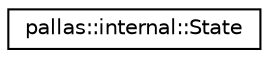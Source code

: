 digraph "Graphical Class Hierarchy"
{
  edge [fontname="Helvetica",fontsize="10",labelfontname="Helvetica",labelfontsize="10"];
  node [fontname="Helvetica",fontsize="10",shape=record];
  rankdir="LR";
  Node1 [label="pallas::internal::State",height=0.2,width=0.4,color="black", fillcolor="white", style="filled",URL="$structpallas_1_1internal_1_1_state.html"];
}
